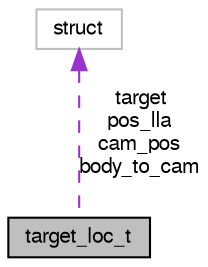 digraph "target_loc_t"
{
  edge [fontname="FreeSans",fontsize="10",labelfontname="FreeSans",labelfontsize="10"];
  node [fontname="FreeSans",fontsize="10",shape=record];
  Node1 [label="target_loc_t",height=0.2,width=0.4,color="black", fillcolor="grey75", style="filled", fontcolor="black"];
  Node2 -> Node1 [dir="back",color="darkorchid3",fontsize="10",style="dashed",label=" target\npos_lla\ncam_pos\nbody_to_cam" ,fontname="FreeSans"];
  Node2 [label="struct",height=0.2,width=0.4,color="grey75", fillcolor="white", style="filled"];
}
